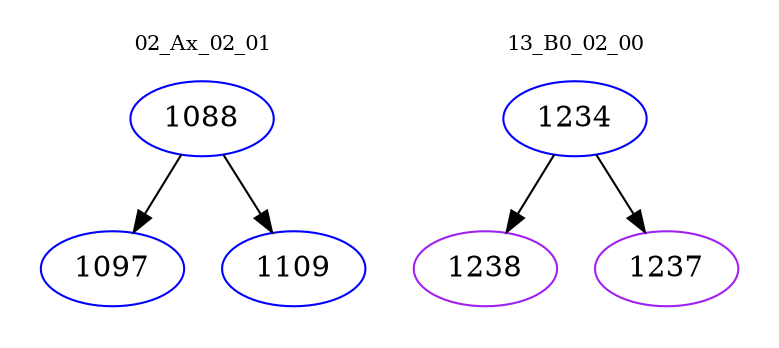 digraph{
subgraph cluster_0 {
color = white
label = "02_Ax_02_01";
fontsize=10;
T0_1088 [label="1088", color="blue"]
T0_1088 -> T0_1097 [color="black"]
T0_1097 [label="1097", color="blue"]
T0_1088 -> T0_1109 [color="black"]
T0_1109 [label="1109", color="blue"]
}
subgraph cluster_1 {
color = white
label = "13_B0_02_00";
fontsize=10;
T1_1234 [label="1234", color="blue"]
T1_1234 -> T1_1238 [color="black"]
T1_1238 [label="1238", color="purple"]
T1_1234 -> T1_1237 [color="black"]
T1_1237 [label="1237", color="purple"]
}
}
